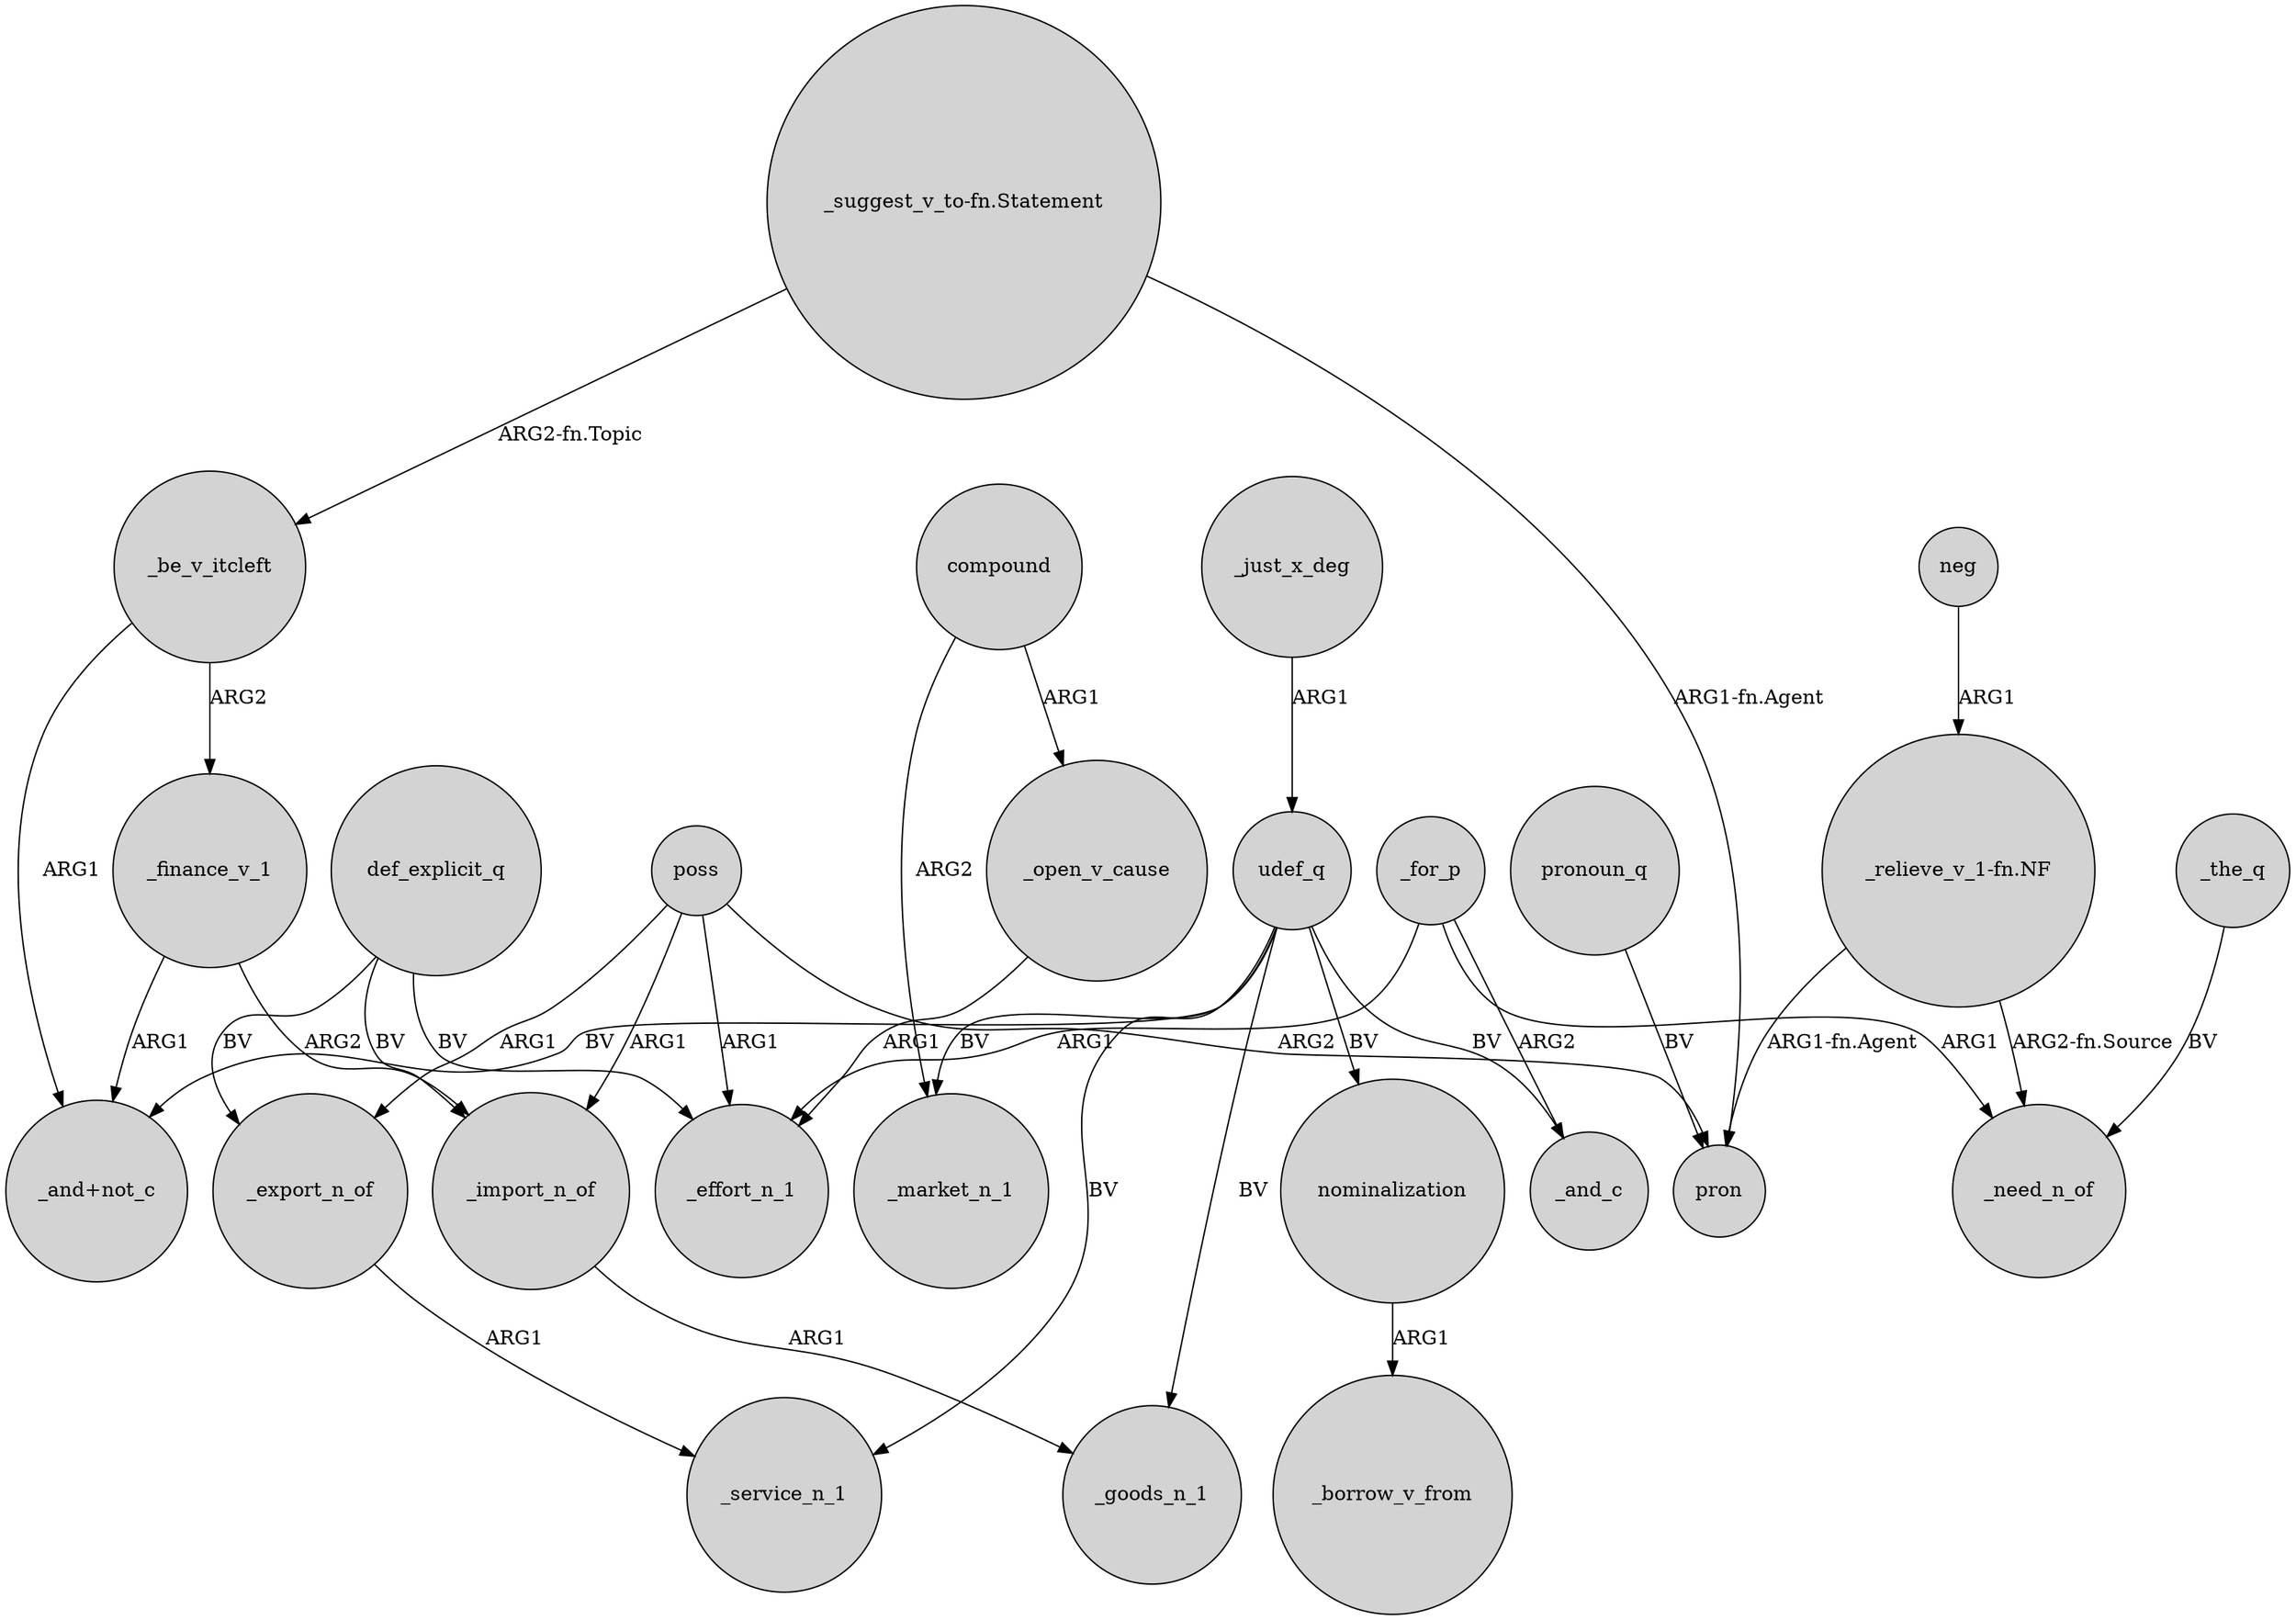 digraph {
	node [shape=circle style=filled]
	compound -> _market_n_1 [label=ARG2]
	_for_p -> _effort_n_1 [label=ARG1]
	"_suggest_v_to-fn.Statement" -> pron [label="ARG1-fn.Agent"]
	_just_x_deg -> udef_q [label=ARG1]
	"_relieve_v_1-fn.NF" -> _need_n_of [label="ARG2-fn.Source"]
	compound -> _open_v_cause [label=ARG1]
	poss -> pron [label=ARG2]
	_for_p -> _need_n_of [label=ARG1]
	def_explicit_q -> _export_n_of [label=BV]
	nominalization -> _borrow_v_from [label=ARG1]
	poss -> _export_n_of [label=ARG1]
	_export_n_of -> _service_n_1 [label=ARG1]
	_for_p -> _and_c [label=ARG2]
	udef_q -> _market_n_1 [label=BV]
	def_explicit_q -> _import_n_of [label=BV]
	neg -> "_relieve_v_1-fn.NF" [label=ARG1]
	"_suggest_v_to-fn.Statement" -> _be_v_itcleft [label="ARG2-fn.Topic"]
	pronoun_q -> pron [label=BV]
	_open_v_cause -> _effort_n_1 [label=ARG1]
	udef_q -> _service_n_1 [label=BV]
	udef_q -> _goods_n_1 [label=BV]
	_the_q -> _need_n_of [label=BV]
	_be_v_itcleft -> "_and+not_c" [label=ARG1]
	udef_q -> nominalization [label=BV]
	def_explicit_q -> _effort_n_1 [label=BV]
	poss -> _effort_n_1 [label=ARG1]
	poss -> _import_n_of [label=ARG1]
	_finance_v_1 -> "_and+not_c" [label=ARG1]
	_import_n_of -> _goods_n_1 [label=ARG1]
	"_relieve_v_1-fn.NF" -> pron [label="ARG1-fn.Agent"]
	udef_q -> "_and+not_c" [label=BV]
	udef_q -> _and_c [label=BV]
	_finance_v_1 -> _import_n_of [label=ARG2]
	_be_v_itcleft -> _finance_v_1 [label=ARG2]
}
